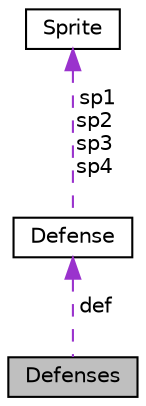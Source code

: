 digraph "Defenses"
{
 // LATEX_PDF_SIZE
  edge [fontname="Helvetica",fontsize="10",labelfontname="Helvetica",labelfontsize="10"];
  node [fontname="Helvetica",fontsize="10",shape=record];
  Node1 [label="Defenses",height=0.2,width=0.4,color="black", fillcolor="grey75", style="filled", fontcolor="black",tooltip=" "];
  Node2 -> Node1 [dir="back",color="darkorchid3",fontsize="10",style="dashed",label=" def" ,fontname="Helvetica"];
  Node2 [label="Defense",height=0.2,width=0.4,color="black", fillcolor="white", style="filled",URL="$struct_defense.html",tooltip=" "];
  Node3 -> Node2 [dir="back",color="darkorchid3",fontsize="10",style="dashed",label=" sp1\nsp2\nsp3\nsp4" ,fontname="Helvetica"];
  Node3 [label="Sprite",height=0.2,width=0.4,color="black", fillcolor="white", style="filled",URL="$struct_sprite.html",tooltip=" "];
}
